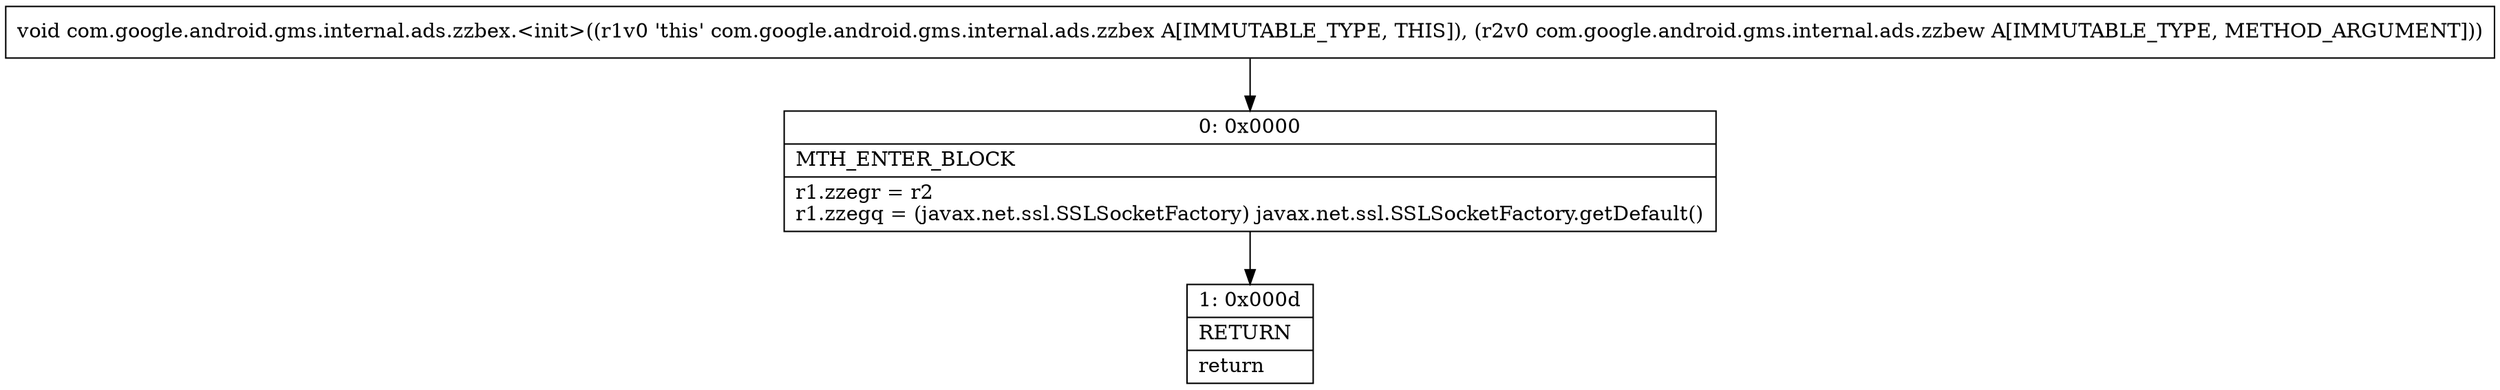 digraph "CFG forcom.google.android.gms.internal.ads.zzbex.\<init\>(Lcom\/google\/android\/gms\/internal\/ads\/zzbew;)V" {
Node_0 [shape=record,label="{0\:\ 0x0000|MTH_ENTER_BLOCK\l|r1.zzegr = r2\lr1.zzegq = (javax.net.ssl.SSLSocketFactory) javax.net.ssl.SSLSocketFactory.getDefault()\l}"];
Node_1 [shape=record,label="{1\:\ 0x000d|RETURN\l|return\l}"];
MethodNode[shape=record,label="{void com.google.android.gms.internal.ads.zzbex.\<init\>((r1v0 'this' com.google.android.gms.internal.ads.zzbex A[IMMUTABLE_TYPE, THIS]), (r2v0 com.google.android.gms.internal.ads.zzbew A[IMMUTABLE_TYPE, METHOD_ARGUMENT])) }"];
MethodNode -> Node_0;
Node_0 -> Node_1;
}

